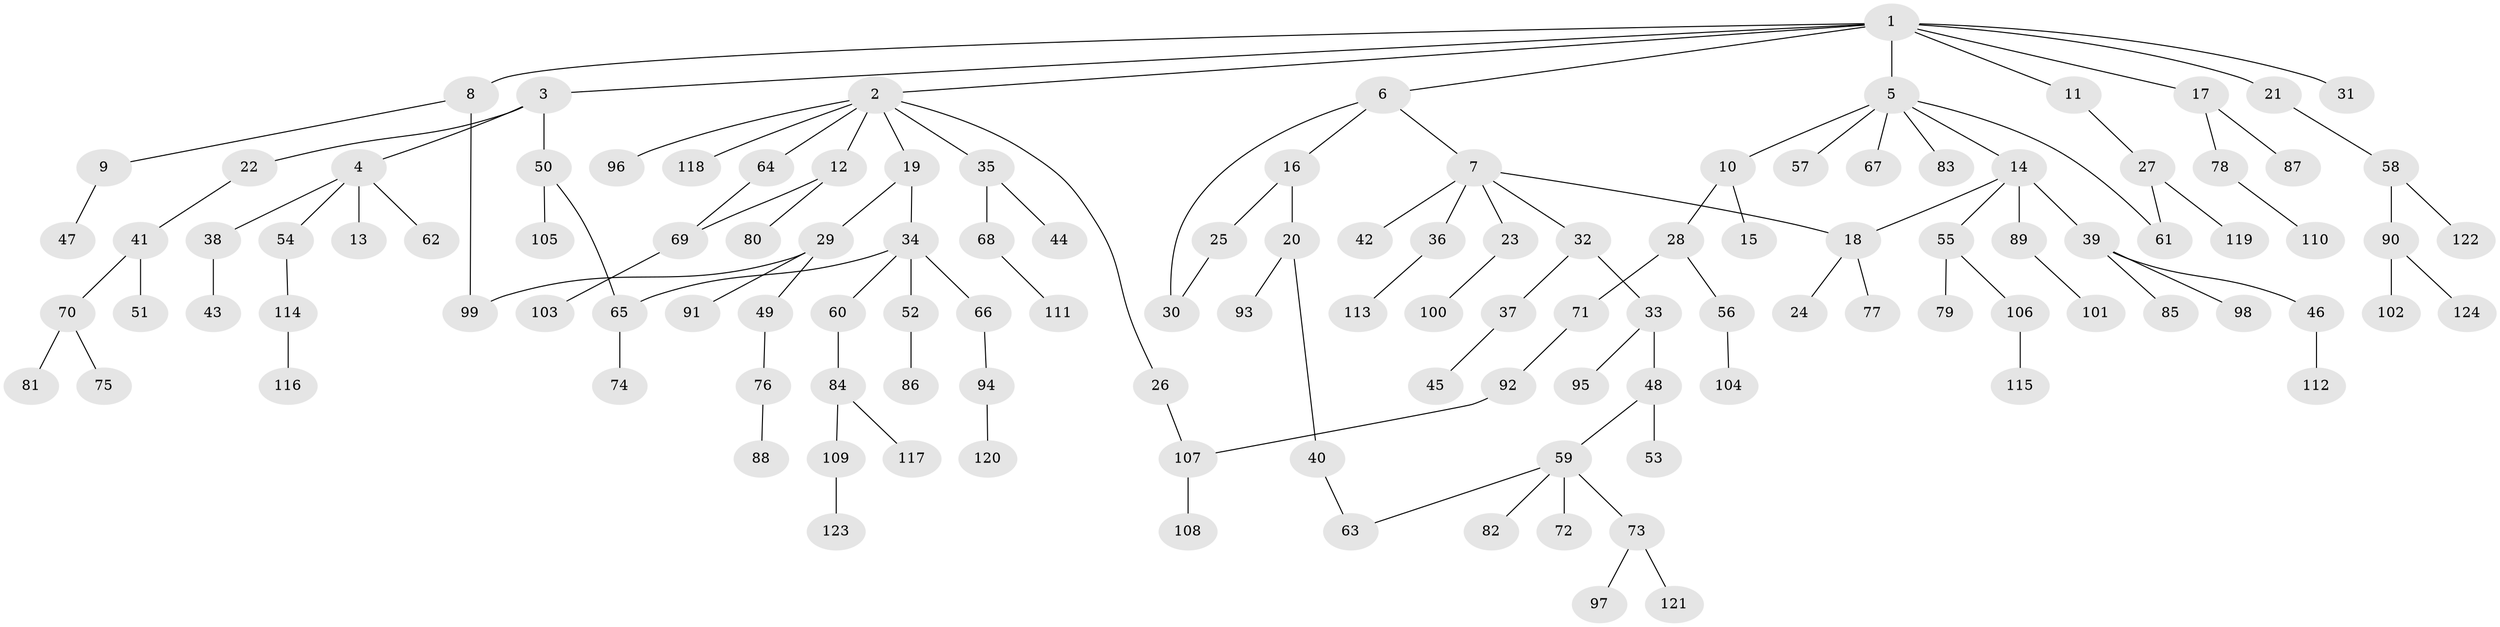 // coarse degree distribution, {4: 0.06666666666666667, 2: 0.37333333333333335, 5: 0.04, 3: 0.09333333333333334, 1: 0.38666666666666666, 8: 0.013333333333333334, 6: 0.013333333333333334, 7: 0.013333333333333334}
// Generated by graph-tools (version 1.1) at 2025/36/03/04/25 23:36:12]
// undirected, 124 vertices, 131 edges
graph export_dot {
  node [color=gray90,style=filled];
  1;
  2;
  3;
  4;
  5;
  6;
  7;
  8;
  9;
  10;
  11;
  12;
  13;
  14;
  15;
  16;
  17;
  18;
  19;
  20;
  21;
  22;
  23;
  24;
  25;
  26;
  27;
  28;
  29;
  30;
  31;
  32;
  33;
  34;
  35;
  36;
  37;
  38;
  39;
  40;
  41;
  42;
  43;
  44;
  45;
  46;
  47;
  48;
  49;
  50;
  51;
  52;
  53;
  54;
  55;
  56;
  57;
  58;
  59;
  60;
  61;
  62;
  63;
  64;
  65;
  66;
  67;
  68;
  69;
  70;
  71;
  72;
  73;
  74;
  75;
  76;
  77;
  78;
  79;
  80;
  81;
  82;
  83;
  84;
  85;
  86;
  87;
  88;
  89;
  90;
  91;
  92;
  93;
  94;
  95;
  96;
  97;
  98;
  99;
  100;
  101;
  102;
  103;
  104;
  105;
  106;
  107;
  108;
  109;
  110;
  111;
  112;
  113;
  114;
  115;
  116;
  117;
  118;
  119;
  120;
  121;
  122;
  123;
  124;
  1 -- 2;
  1 -- 3;
  1 -- 5;
  1 -- 6;
  1 -- 8;
  1 -- 11;
  1 -- 17;
  1 -- 21;
  1 -- 31;
  2 -- 12;
  2 -- 19;
  2 -- 26;
  2 -- 35;
  2 -- 64;
  2 -- 96;
  2 -- 118;
  3 -- 4;
  3 -- 22;
  3 -- 50;
  4 -- 13;
  4 -- 38;
  4 -- 54;
  4 -- 62;
  5 -- 10;
  5 -- 14;
  5 -- 57;
  5 -- 67;
  5 -- 83;
  5 -- 61;
  6 -- 7;
  6 -- 16;
  6 -- 30;
  7 -- 23;
  7 -- 32;
  7 -- 36;
  7 -- 42;
  7 -- 18;
  8 -- 9;
  8 -- 99;
  9 -- 47;
  10 -- 15;
  10 -- 28;
  11 -- 27;
  12 -- 69;
  12 -- 80;
  14 -- 18;
  14 -- 39;
  14 -- 55;
  14 -- 89;
  16 -- 20;
  16 -- 25;
  17 -- 78;
  17 -- 87;
  18 -- 24;
  18 -- 77;
  19 -- 29;
  19 -- 34;
  20 -- 40;
  20 -- 93;
  21 -- 58;
  22 -- 41;
  23 -- 100;
  25 -- 30;
  26 -- 107;
  27 -- 61;
  27 -- 119;
  28 -- 56;
  28 -- 71;
  29 -- 49;
  29 -- 91;
  29 -- 99;
  32 -- 33;
  32 -- 37;
  33 -- 48;
  33 -- 95;
  34 -- 52;
  34 -- 60;
  34 -- 66;
  34 -- 65;
  35 -- 44;
  35 -- 68;
  36 -- 113;
  37 -- 45;
  38 -- 43;
  39 -- 46;
  39 -- 85;
  39 -- 98;
  40 -- 63;
  41 -- 51;
  41 -- 70;
  46 -- 112;
  48 -- 53;
  48 -- 59;
  49 -- 76;
  50 -- 65;
  50 -- 105;
  52 -- 86;
  54 -- 114;
  55 -- 79;
  55 -- 106;
  56 -- 104;
  58 -- 90;
  58 -- 122;
  59 -- 63;
  59 -- 72;
  59 -- 73;
  59 -- 82;
  60 -- 84;
  64 -- 69;
  65 -- 74;
  66 -- 94;
  68 -- 111;
  69 -- 103;
  70 -- 75;
  70 -- 81;
  71 -- 92;
  73 -- 97;
  73 -- 121;
  76 -- 88;
  78 -- 110;
  84 -- 109;
  84 -- 117;
  89 -- 101;
  90 -- 102;
  90 -- 124;
  92 -- 107;
  94 -- 120;
  106 -- 115;
  107 -- 108;
  109 -- 123;
  114 -- 116;
}
